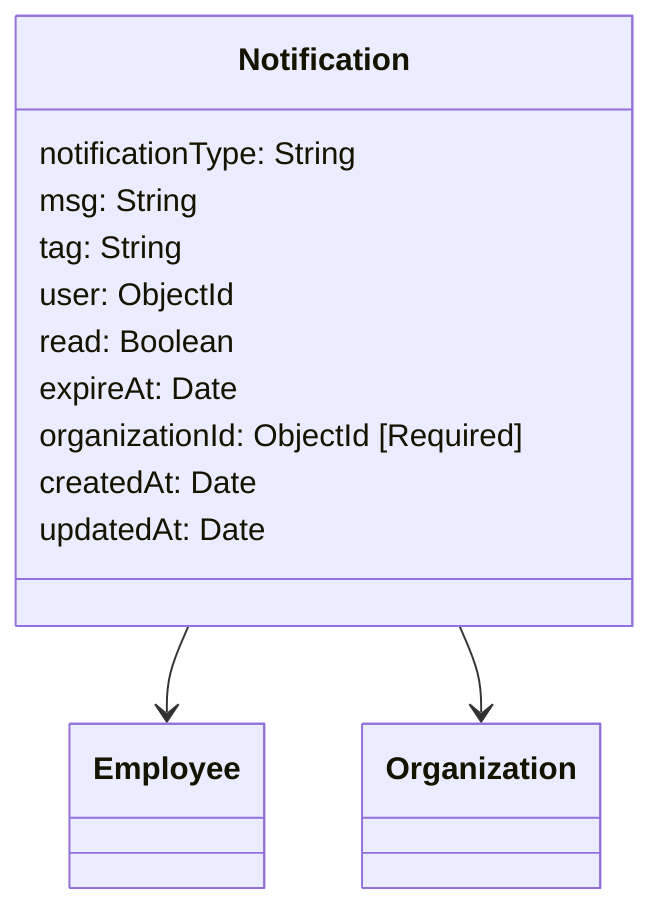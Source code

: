 classDiagram
  class Notification {
    notificationType: String
    msg: String
    tag: String
    user: ObjectId
    read: Boolean
    expireAt: Date
    organizationId: ObjectId [Required]
    createdAt: Date
    updatedAt: Date
  }

  Notification --> Employee
  Notification --> Organization